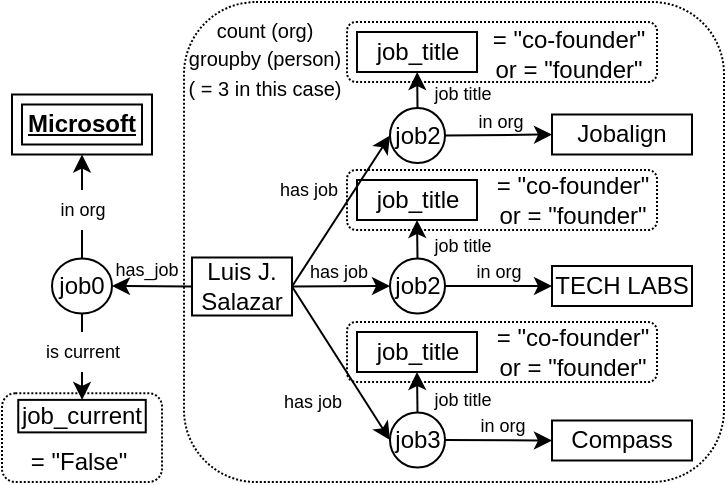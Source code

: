<mxfile version="18.1.3" type="github">
  <diagram id="Pqw9d6dAgv9K82xLI58M" name="Page-1">
    <mxGraphModel dx="474" dy="258" grid="1" gridSize="10" guides="1" tooltips="1" connect="1" arrows="1" fold="1" page="1" pageScale="1" pageWidth="850" pageHeight="1100" math="0" shadow="0">
      <root>
        <mxCell id="0" />
        <mxCell id="1" parent="0" />
        <mxCell id="O-o4BMnBMhB0MbKXQopn-129" value="" style="rounded=1;whiteSpace=wrap;html=1;dashed=1;dashPattern=1 1;" parent="1" vertex="1">
          <mxGeometry x="336" y="80" width="270" height="240" as="geometry" />
        </mxCell>
        <mxCell id="O-o4BMnBMhB0MbKXQopn-58" value="" style="rounded=1;whiteSpace=wrap;html=1;dashed=1;dashPattern=1 1;" parent="1" vertex="1">
          <mxGeometry x="417.5" y="240" width="155" height="30" as="geometry" />
        </mxCell>
        <mxCell id="O-o4BMnBMhB0MbKXQopn-61" value="" style="rounded=1;whiteSpace=wrap;html=1;dashed=1;dashPattern=1 1;" parent="1" vertex="1">
          <mxGeometry x="417.5" y="164" width="155" height="30" as="geometry" />
        </mxCell>
        <mxCell id="O-o4BMnBMhB0MbKXQopn-53" value="" style="rounded=1;whiteSpace=wrap;html=1;dashed=1;dashPattern=1 1;" parent="1" vertex="1">
          <mxGeometry x="417.5" y="90" width="155" height="30" as="geometry" />
        </mxCell>
        <mxCell id="O-o4BMnBMhB0MbKXQopn-18" value="" style="rounded=1;whiteSpace=wrap;html=1;dashed=1;dashPattern=1 1;" parent="1" vertex="1">
          <mxGeometry x="245.01" y="275.63" width="80" height="44.37" as="geometry" />
        </mxCell>
        <mxCell id="O-o4BMnBMhB0MbKXQopn-1" value="" style="rounded=0;whiteSpace=wrap;html=1;fontSize=18;" parent="1" vertex="1">
          <mxGeometry x="250" y="126.25" width="70" height="30" as="geometry" />
        </mxCell>
        <mxCell id="O-o4BMnBMhB0MbKXQopn-2" value="&lt;font style=&quot;font-size: 12px;&quot;&gt;&lt;b&gt;&lt;u&gt;Microsoft&lt;/u&gt;&lt;/b&gt;&lt;/font&gt;" style="rounded=0;whiteSpace=wrap;html=1;" parent="1" vertex="1">
          <mxGeometry x="255" y="131.25" width="60" height="20" as="geometry" />
        </mxCell>
        <mxCell id="O-o4BMnBMhB0MbKXQopn-10" value="&lt;font style=&quot;font-size: 12px;&quot;&gt;job_current&lt;/font&gt;" style="rounded=0;whiteSpace=wrap;html=1;fontSize=10;strokeWidth=1;" parent="1" vertex="1">
          <mxGeometry x="253.13" y="278.94" width="63.75" height="16.25" as="geometry" />
        </mxCell>
        <mxCell id="O-o4BMnBMhB0MbKXQopn-12" value="has_job" style="text;html=1;align=center;verticalAlign=middle;resizable=0;points=[];autosize=1;strokeColor=none;fillColor=none;fontSize=9;" parent="1" vertex="1">
          <mxGeometry x="292" y="204" width="50" height="20" as="geometry" />
        </mxCell>
        <mxCell id="O-o4BMnBMhB0MbKXQopn-15" value="job0" style="ellipse;whiteSpace=wrap;html=1;" parent="1" vertex="1">
          <mxGeometry x="270" y="208.25" width="30" height="27.5" as="geometry" />
        </mxCell>
        <mxCell id="O-o4BMnBMhB0MbKXQopn-20" value="= &quot;False&quot;" style="text;html=1;align=center;verticalAlign=middle;resizable=0;points=[];autosize=1;strokeColor=none;fillColor=none;dashed=1;dashPattern=1 1;" parent="1" vertex="1">
          <mxGeometry x="253.13" y="300" width="60" height="20" as="geometry" />
        </mxCell>
        <mxCell id="O-o4BMnBMhB0MbKXQopn-25" value="job2" style="ellipse;whiteSpace=wrap;html=1;" parent="1" vertex="1">
          <mxGeometry x="439" y="208.25" width="27.5" height="27.5" as="geometry" />
        </mxCell>
        <mxCell id="O-o4BMnBMhB0MbKXQopn-31" value="job3" style="ellipse;whiteSpace=wrap;html=1;" parent="1" vertex="1">
          <mxGeometry x="439" y="285.25" width="27.5" height="27.5" as="geometry" />
        </mxCell>
        <mxCell id="O-o4BMnBMhB0MbKXQopn-34" value="has job" style="text;html=1;align=center;verticalAlign=middle;resizable=0;points=[];autosize=1;strokeColor=none;fillColor=none;fontSize=9;" parent="1" vertex="1">
          <mxGeometry x="380" y="270" width="40" height="20" as="geometry" />
        </mxCell>
        <mxCell id="O-o4BMnBMhB0MbKXQopn-35" value="has job" style="text;html=1;align=center;verticalAlign=middle;resizable=0;points=[];autosize=1;strokeColor=none;fillColor=none;fontSize=9;" parent="1" vertex="1">
          <mxGeometry x="377.5" y="164" width="40" height="20" as="geometry" />
        </mxCell>
        <mxCell id="O-o4BMnBMhB0MbKXQopn-36" value="has job" style="text;html=1;align=center;verticalAlign=middle;resizable=0;points=[];autosize=1;strokeColor=none;fillColor=none;fontSize=9;" parent="1" vertex="1">
          <mxGeometry x="392.5" y="205" width="40" height="20" as="geometry" />
        </mxCell>
        <mxCell id="O-o4BMnBMhB0MbKXQopn-42" value="job title" style="text;html=1;align=center;verticalAlign=middle;resizable=0;points=[];autosize=1;strokeColor=none;fillColor=none;fontSize=9;" parent="1" vertex="1">
          <mxGeometry x="455" y="116.25" width="40" height="20" as="geometry" />
        </mxCell>
        <mxCell id="O-o4BMnBMhB0MbKXQopn-43" value="&lt;font style=&quot;font-size: 12px;&quot;&gt;job_title&lt;/font&gt;" style="rounded=0;whiteSpace=wrap;html=1;" parent="1" vertex="1">
          <mxGeometry x="422.5" y="95" width="60" height="20" as="geometry" />
        </mxCell>
        <mxCell id="O-o4BMnBMhB0MbKXQopn-44" value="job_title" style="rounded=0;whiteSpace=wrap;html=1;" parent="1" vertex="1">
          <mxGeometry x="422.5" y="245" width="60" height="20" as="geometry" />
        </mxCell>
        <mxCell id="O-o4BMnBMhB0MbKXQopn-46" value="job_title" style="rounded=0;whiteSpace=wrap;html=1;" parent="1" vertex="1">
          <mxGeometry x="422.5" y="169" width="60" height="20" as="geometry" />
        </mxCell>
        <mxCell id="O-o4BMnBMhB0MbKXQopn-48" value="job title" style="text;html=1;align=center;verticalAlign=middle;resizable=0;points=[];autosize=1;strokeColor=none;fillColor=none;fontSize=9;" parent="1" vertex="1">
          <mxGeometry x="455" y="268.82" width="40" height="20" as="geometry" />
        </mxCell>
        <mxCell id="O-o4BMnBMhB0MbKXQopn-49" value="job title" style="text;html=1;align=center;verticalAlign=middle;resizable=0;points=[];autosize=1;strokeColor=none;fillColor=none;fontSize=9;" parent="1" vertex="1">
          <mxGeometry x="455" y="192" width="40" height="20" as="geometry" />
        </mxCell>
        <mxCell id="O-o4BMnBMhB0MbKXQopn-62" value="= &quot;co-founder&quot; &lt;br&gt;or = &quot;founder&quot;" style="text;html=1;align=center;verticalAlign=middle;resizable=0;points=[];autosize=1;strokeColor=none;fillColor=none;fontSize=12;" parent="1" vertex="1">
          <mxGeometry x="485" y="164" width="90" height="30" as="geometry" />
        </mxCell>
        <mxCell id="O-o4BMnBMhB0MbKXQopn-63" value="= &quot;co-founder&quot; &lt;br&gt;or = &quot;founder&quot;" style="text;html=1;align=center;verticalAlign=middle;resizable=0;points=[];autosize=1;strokeColor=none;fillColor=none;fontSize=12;" parent="1" vertex="1">
          <mxGeometry x="485" y="240" width="90" height="30" as="geometry" />
        </mxCell>
        <mxCell id="O-o4BMnBMhB0MbKXQopn-69" value="= &quot;co-founder&quot; &lt;br&gt;or = &quot;founder&quot;" style="text;html=1;align=center;verticalAlign=middle;resizable=0;points=[];autosize=1;strokeColor=none;fillColor=none;fontSize=12;" parent="1" vertex="1">
          <mxGeometry x="482.5" y="91" width="90" height="30" as="geometry" />
        </mxCell>
        <mxCell id="O-o4BMnBMhB0MbKXQopn-78" value="" style="endArrow=none;html=1;rounded=0;fontSize=12;exitX=1;exitY=0.5;exitDx=0;exitDy=0;startArrow=none;" parent="1" source="O-o4BMnBMhB0MbKXQopn-87" edge="1">
          <mxGeometry width="50" height="50" relative="1" as="geometry">
            <mxPoint x="515" y="155.25" as="sourcePoint" />
            <mxPoint x="560" y="300" as="targetPoint" />
          </mxGeometry>
        </mxCell>
        <mxCell id="O-o4BMnBMhB0MbKXQopn-80" value="" style="endArrow=none;html=1;rounded=0;fontSize=12;exitX=1;exitY=0.5;exitDx=0;exitDy=0;startArrow=none;" parent="1" source="O-o4BMnBMhB0MbKXQopn-86" edge="1">
          <mxGeometry width="50" height="50" relative="1" as="geometry">
            <mxPoint x="535" y="175.25" as="sourcePoint" />
            <mxPoint x="560" y="222" as="targetPoint" />
          </mxGeometry>
        </mxCell>
        <mxCell id="O-o4BMnBMhB0MbKXQopn-81" value="&lt;font style=&quot;font-size: 12px;&quot;&gt;Jobalign&lt;/font&gt;" style="rounded=0;whiteSpace=wrap;html=1;" parent="1" vertex="1">
          <mxGeometry x="520" y="136.25" width="70" height="20" as="geometry" />
        </mxCell>
        <mxCell id="O-o4BMnBMhB0MbKXQopn-83" value="in org" style="text;html=1;align=center;verticalAlign=middle;resizable=0;points=[];autosize=1;strokeColor=none;fillColor=none;fontSize=9;" parent="1" vertex="1">
          <mxGeometry x="475" y="282" width="40" height="20" as="geometry" />
        </mxCell>
        <mxCell id="O-o4BMnBMhB0MbKXQopn-84" value="in org" style="text;html=1;align=center;verticalAlign=middle;resizable=0;points=[];autosize=1;strokeColor=none;fillColor=none;fontSize=9;" parent="1" vertex="1">
          <mxGeometry x="472.5" y="205" width="40" height="20" as="geometry" />
        </mxCell>
        <mxCell id="O-o4BMnBMhB0MbKXQopn-90" value="&lt;font style=&quot;font-size: 10px;&quot;&gt;count (org)&lt;br&gt;groupby (person)&lt;br&gt;( = 3 in this case)&lt;/font&gt;" style="text;html=1;align=center;verticalAlign=middle;resizable=0;points=[];autosize=1;strokeColor=none;fillColor=none;fontSize=12;" parent="1" vertex="1">
          <mxGeometry x="330.5" y="83" width="90" height="50" as="geometry" />
        </mxCell>
        <mxCell id="O-o4BMnBMhB0MbKXQopn-13" value="&lt;font style=&quot;font-size: 12px;&quot;&gt;Luis J.&lt;br&gt;Salazar&lt;/font&gt;" style="rounded=0;whiteSpace=wrap;html=1;" parent="1" vertex="1">
          <mxGeometry x="340" y="207.75" width="50" height="29" as="geometry" />
        </mxCell>
        <mxCell id="O-o4BMnBMhB0MbKXQopn-102" value="in org" style="text;html=1;align=center;verticalAlign=middle;resizable=0;points=[];autosize=1;strokeColor=none;fillColor=none;fontSize=9;" parent="1" vertex="1">
          <mxGeometry x="474" y="130.25" width="40" height="20" as="geometry" />
        </mxCell>
        <mxCell id="O-o4BMnBMhB0MbKXQopn-86" value="&lt;font style=&quot;font-size: 12px;&quot;&gt;TECH LABS&lt;/font&gt;" style="rounded=0;whiteSpace=wrap;html=1;" parent="1" vertex="1">
          <mxGeometry x="520" y="212" width="70" height="20" as="geometry" />
        </mxCell>
        <mxCell id="O-o4BMnBMhB0MbKXQopn-87" value="&lt;font style=&quot;font-size: 12px;&quot;&gt;Compass&lt;/font&gt;" style="rounded=0;whiteSpace=wrap;html=1;" parent="1" vertex="1">
          <mxGeometry x="520" y="289.25" width="70" height="20" as="geometry" />
        </mxCell>
        <mxCell id="O-o4BMnBMhB0MbKXQopn-109" value="" style="endArrow=classic;html=1;rounded=0;fontSize=12;exitX=0.5;exitY=0;exitDx=0;exitDy=0;entryX=0.5;entryY=1;entryDx=0;entryDy=0;startArrow=none;" parent="1" source="O-o4BMnBMhB0MbKXQopn-108" target="O-o4BMnBMhB0MbKXQopn-1" edge="1">
          <mxGeometry width="50" height="50" relative="1" as="geometry">
            <mxPoint x="410" y="230" as="sourcePoint" />
            <mxPoint x="460" y="180" as="targetPoint" />
          </mxGeometry>
        </mxCell>
        <mxCell id="O-o4BMnBMhB0MbKXQopn-110" value="" style="endArrow=classic;html=1;rounded=0;fontSize=12;exitX=0.5;exitY=1;exitDx=0;exitDy=0;startArrow=none;" parent="1" source="O-o4BMnBMhB0MbKXQopn-130" target="O-o4BMnBMhB0MbKXQopn-10" edge="1">
          <mxGeometry width="50" height="50" relative="1" as="geometry">
            <mxPoint x="360" y="240" as="sourcePoint" />
            <mxPoint x="410" y="190" as="targetPoint" />
          </mxGeometry>
        </mxCell>
        <mxCell id="O-o4BMnBMhB0MbKXQopn-113" value="" style="endArrow=classic;html=1;rounded=0;fontSize=9;exitX=0;exitY=0.5;exitDx=0;exitDy=0;entryX=1;entryY=0.5;entryDx=0;entryDy=0;" parent="1" source="O-o4BMnBMhB0MbKXQopn-13" target="O-o4BMnBMhB0MbKXQopn-15" edge="1">
          <mxGeometry width="50" height="50" relative="1" as="geometry">
            <mxPoint x="370" y="220" as="sourcePoint" />
            <mxPoint x="420" y="170" as="targetPoint" />
          </mxGeometry>
        </mxCell>
        <mxCell id="O-o4BMnBMhB0MbKXQopn-114" value="" style="endArrow=classic;html=1;rounded=0;fontSize=9;entryX=0;entryY=0.5;entryDx=0;entryDy=0;exitX=1;exitY=0.5;exitDx=0;exitDy=0;" parent="1" source="O-o4BMnBMhB0MbKXQopn-13" target="O-o4BMnBMhB0MbKXQopn-126" edge="1">
          <mxGeometry width="50" height="50" relative="1" as="geometry">
            <mxPoint x="370" y="220" as="sourcePoint" />
            <mxPoint x="437.5" y="146.25" as="targetPoint" />
          </mxGeometry>
        </mxCell>
        <mxCell id="O-o4BMnBMhB0MbKXQopn-115" value="" style="endArrow=classic;html=1;rounded=0;fontSize=9;exitX=1;exitY=0.5;exitDx=0;exitDy=0;entryX=0;entryY=0.5;entryDx=0;entryDy=0;" parent="1" source="O-o4BMnBMhB0MbKXQopn-13" target="O-o4BMnBMhB0MbKXQopn-25" edge="1">
          <mxGeometry width="50" height="50" relative="1" as="geometry">
            <mxPoint x="370" y="220" as="sourcePoint" />
            <mxPoint x="420" y="170" as="targetPoint" />
          </mxGeometry>
        </mxCell>
        <mxCell id="O-o4BMnBMhB0MbKXQopn-116" value="" style="endArrow=classic;html=1;rounded=0;fontSize=9;exitX=1;exitY=0.5;exitDx=0;exitDy=0;entryX=0;entryY=0.5;entryDx=0;entryDy=0;" parent="1" source="O-o4BMnBMhB0MbKXQopn-13" target="O-o4BMnBMhB0MbKXQopn-31" edge="1">
          <mxGeometry width="50" height="50" relative="1" as="geometry">
            <mxPoint x="370" y="220" as="sourcePoint" />
            <mxPoint x="420" y="170" as="targetPoint" />
          </mxGeometry>
        </mxCell>
        <mxCell id="O-o4BMnBMhB0MbKXQopn-119" value="" style="endArrow=classic;html=1;rounded=0;fontSize=9;exitX=0.5;exitY=0;exitDx=0;exitDy=0;" parent="1" source="O-o4BMnBMhB0MbKXQopn-126" target="O-o4BMnBMhB0MbKXQopn-43" edge="1">
          <mxGeometry width="50" height="50" relative="1" as="geometry">
            <mxPoint x="454" y="130" as="sourcePoint" />
            <mxPoint x="420" y="170" as="targetPoint" />
          </mxGeometry>
        </mxCell>
        <mxCell id="O-o4BMnBMhB0MbKXQopn-120" value="" style="endArrow=classic;html=1;rounded=0;fontSize=9;exitX=1;exitY=0.5;exitDx=0;exitDy=0;entryX=0;entryY=0.5;entryDx=0;entryDy=0;" parent="1" source="O-o4BMnBMhB0MbKXQopn-126" target="O-o4BMnBMhB0MbKXQopn-81" edge="1">
          <mxGeometry width="50" height="50" relative="1" as="geometry">
            <mxPoint x="470.0" y="146.25" as="sourcePoint" />
            <mxPoint x="490" y="110" as="targetPoint" />
          </mxGeometry>
        </mxCell>
        <mxCell id="O-o4BMnBMhB0MbKXQopn-122" value="" style="endArrow=classic;html=1;rounded=0;fontSize=9;exitX=0.5;exitY=0;exitDx=0;exitDy=0;entryX=0.5;entryY=1;entryDx=0;entryDy=0;" parent="1" source="O-o4BMnBMhB0MbKXQopn-25" target="O-o4BMnBMhB0MbKXQopn-46" edge="1">
          <mxGeometry width="50" height="50" relative="1" as="geometry">
            <mxPoint x="450" y="210" as="sourcePoint" />
            <mxPoint x="470" y="190" as="targetPoint" />
          </mxGeometry>
        </mxCell>
        <mxCell id="O-o4BMnBMhB0MbKXQopn-123" value="" style="endArrow=classic;html=1;rounded=0;fontSize=9;exitX=1;exitY=0.5;exitDx=0;exitDy=0;entryX=0;entryY=0.5;entryDx=0;entryDy=0;" parent="1" source="O-o4BMnBMhB0MbKXQopn-25" target="O-o4BMnBMhB0MbKXQopn-86" edge="1">
          <mxGeometry width="50" height="50" relative="1" as="geometry">
            <mxPoint x="420" y="240" as="sourcePoint" />
            <mxPoint x="470" y="190" as="targetPoint" />
          </mxGeometry>
        </mxCell>
        <mxCell id="O-o4BMnBMhB0MbKXQopn-124" value="" style="endArrow=classic;html=1;rounded=0;fontSize=9;exitX=0.5;exitY=0;exitDx=0;exitDy=0;entryX=0.5;entryY=1;entryDx=0;entryDy=0;" parent="1" source="O-o4BMnBMhB0MbKXQopn-31" target="O-o4BMnBMhB0MbKXQopn-44" edge="1">
          <mxGeometry width="50" height="50" relative="1" as="geometry">
            <mxPoint x="420" y="270" as="sourcePoint" />
            <mxPoint x="470" y="220" as="targetPoint" />
          </mxGeometry>
        </mxCell>
        <mxCell id="O-o4BMnBMhB0MbKXQopn-125" value="" style="endArrow=classic;html=1;rounded=0;fontSize=9;exitX=1;exitY=0.5;exitDx=0;exitDy=0;entryX=0;entryY=0.5;entryDx=0;entryDy=0;" parent="1" source="O-o4BMnBMhB0MbKXQopn-31" target="O-o4BMnBMhB0MbKXQopn-87" edge="1">
          <mxGeometry width="50" height="50" relative="1" as="geometry">
            <mxPoint x="420" y="270" as="sourcePoint" />
            <mxPoint x="470" y="220" as="targetPoint" />
          </mxGeometry>
        </mxCell>
        <mxCell id="O-o4BMnBMhB0MbKXQopn-126" value="job2" style="ellipse;whiteSpace=wrap;html=1;" parent="1" vertex="1">
          <mxGeometry x="439" y="133" width="27.5" height="27.5" as="geometry" />
        </mxCell>
        <mxCell id="O-o4BMnBMhB0MbKXQopn-108" value="in org" style="text;html=1;align=center;verticalAlign=middle;resizable=0;points=[];autosize=1;strokeColor=none;fillColor=none;fontSize=9;" parent="1" vertex="1">
          <mxGeometry x="265.01" y="174" width="40" height="20" as="geometry" />
        </mxCell>
        <mxCell id="jEAXGpFj5vDwzp5D0yLk-1" value="" style="endArrow=none;html=1;rounded=0;fontSize=12;exitX=0.5;exitY=0;exitDx=0;exitDy=0;entryX=0.5;entryY=1;entryDx=0;entryDy=0;" edge="1" parent="1" source="O-o4BMnBMhB0MbKXQopn-15" target="O-o4BMnBMhB0MbKXQopn-108">
          <mxGeometry width="50" height="50" relative="1" as="geometry">
            <mxPoint x="285.0" y="208.25" as="sourcePoint" />
            <mxPoint x="285.0" y="156.25" as="targetPoint" />
          </mxGeometry>
        </mxCell>
        <mxCell id="O-o4BMnBMhB0MbKXQopn-130" value="is current" style="text;html=1;align=center;verticalAlign=middle;resizable=0;points=[];autosize=1;strokeColor=none;fillColor=none;fontSize=9;" parent="1" vertex="1">
          <mxGeometry x="260.01" y="245" width="50" height="20" as="geometry" />
        </mxCell>
        <mxCell id="jEAXGpFj5vDwzp5D0yLk-3" value="" style="endArrow=none;html=1;rounded=0;fontSize=12;exitX=0.5;exitY=1;exitDx=0;exitDy=0;" edge="1" parent="1" source="O-o4BMnBMhB0MbKXQopn-15" target="O-o4BMnBMhB0MbKXQopn-130">
          <mxGeometry width="50" height="50" relative="1" as="geometry">
            <mxPoint x="285" y="235.75" as="sourcePoint" />
            <mxPoint x="285.004" y="278.94" as="targetPoint" />
          </mxGeometry>
        </mxCell>
      </root>
    </mxGraphModel>
  </diagram>
</mxfile>
